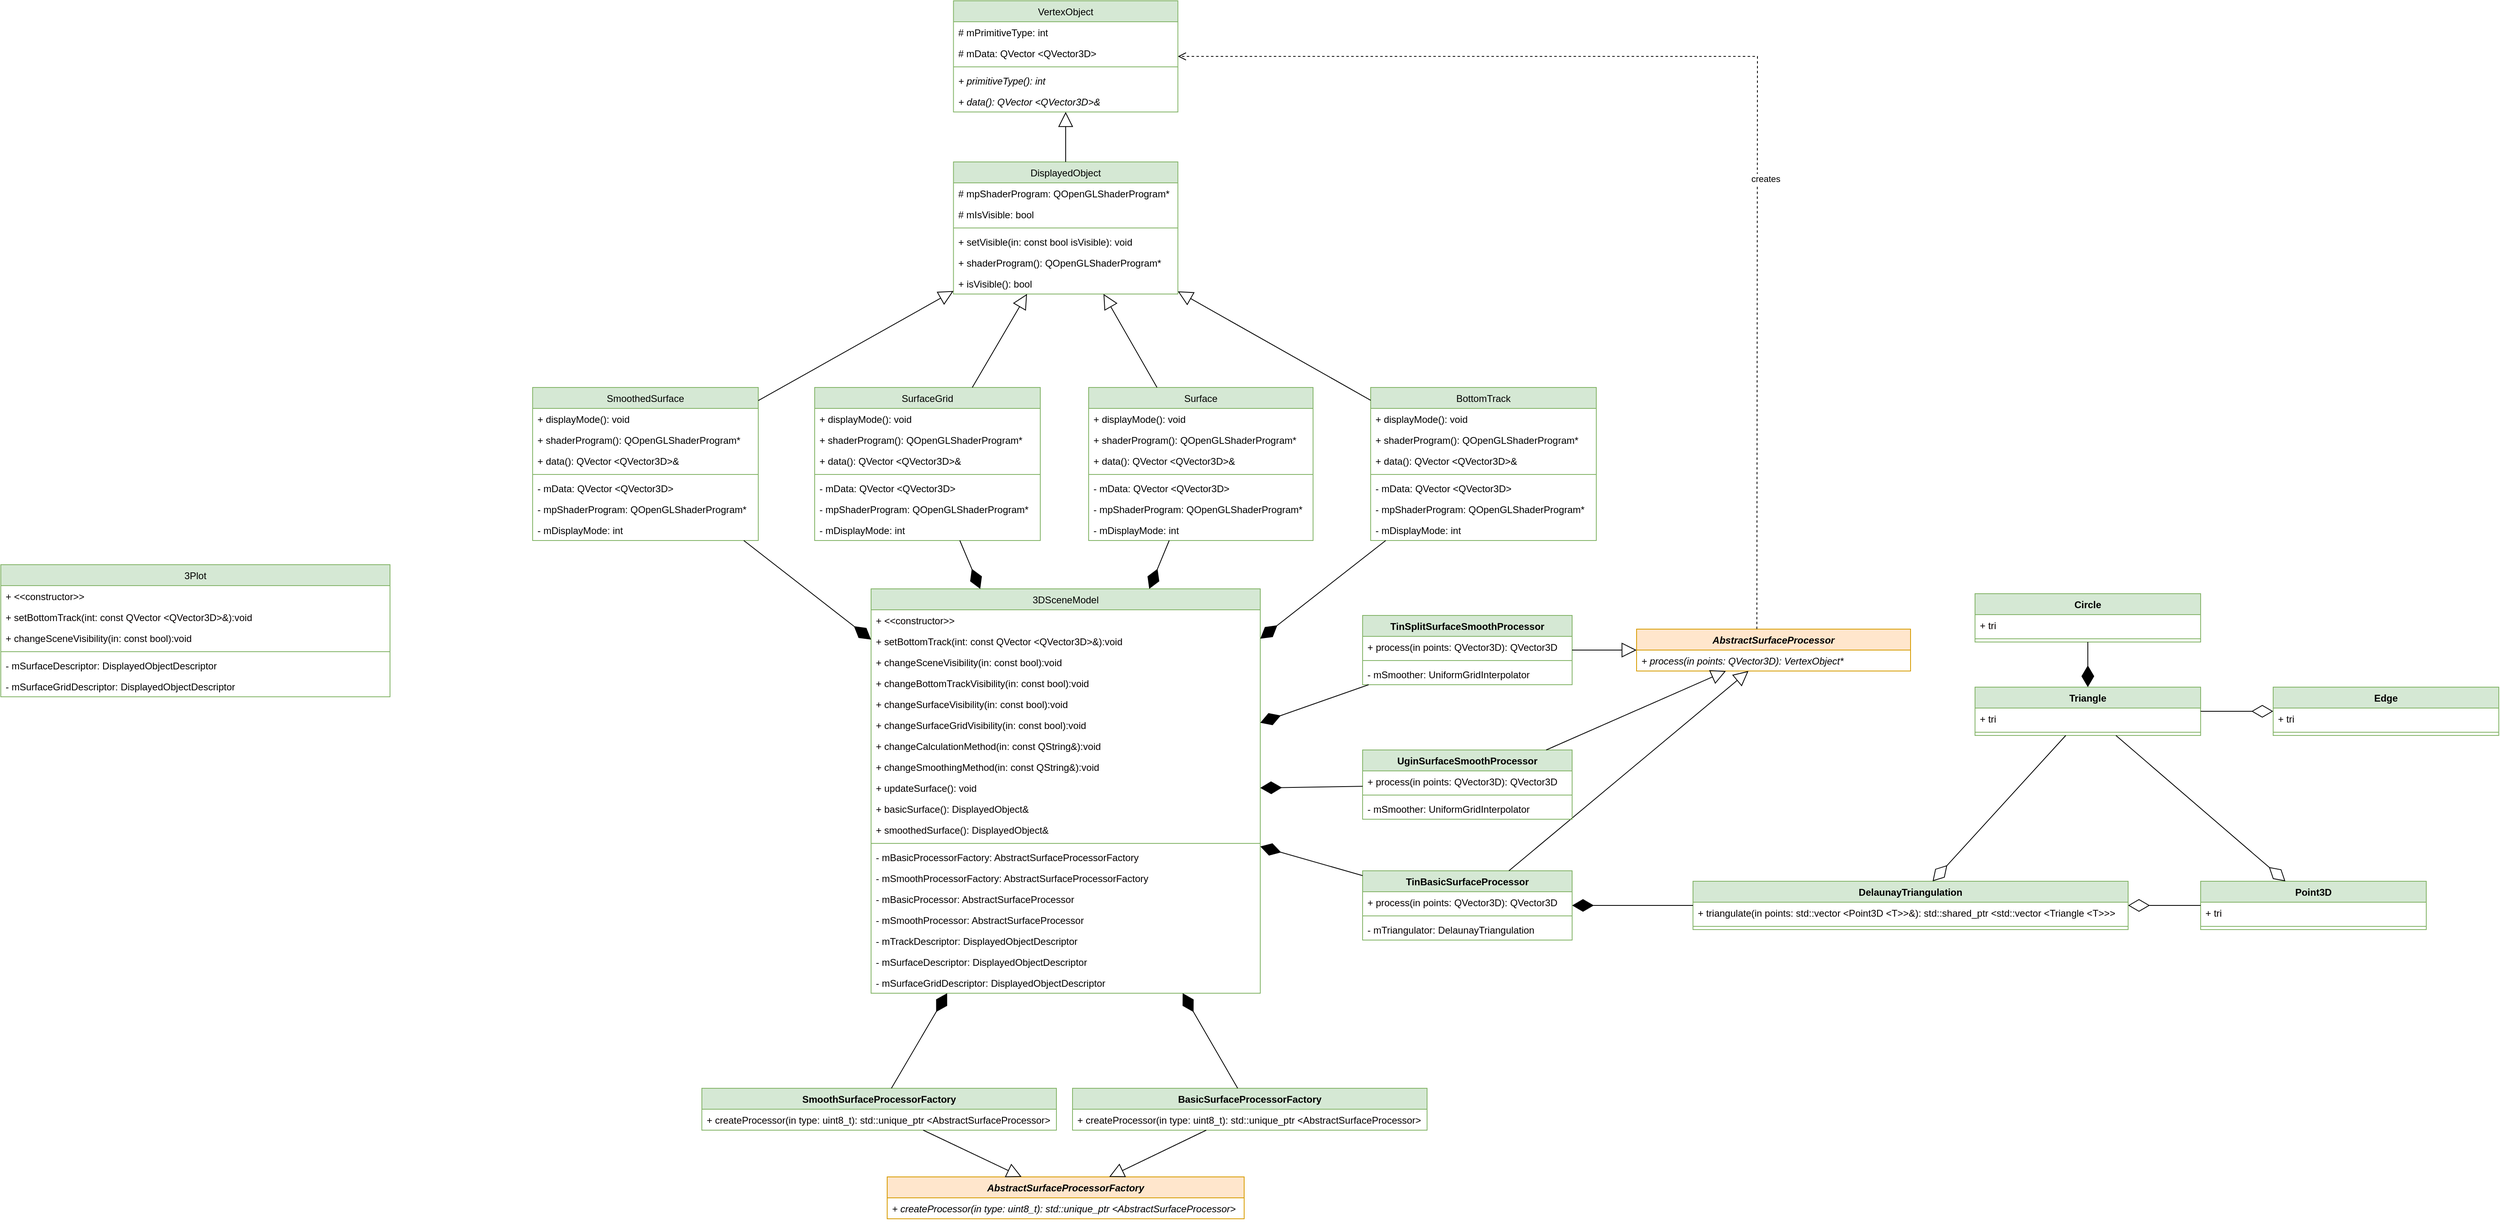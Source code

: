 <mxfile version="20.3.0" type="device"><diagram id="d9WcJNvG8bkz8y6dyfS9" name="Страница 1"><mxGraphModel dx="3432" dy="2240" grid="1" gridSize="10" guides="1" tooltips="1" connect="1" arrows="1" fold="1" page="1" pageScale="1" pageWidth="827" pageHeight="1169" math="0" shadow="0"><root><mxCell id="0"/><mxCell id="1" parent="0"/><mxCell id="QxfBw-sNhfoMtWHaWLDq-12" value="3DSceneModel" style="swimlane;fontStyle=0;childLayout=stackLayout;horizontal=1;startSize=26;fillColor=#d5e8d4;horizontalStack=0;resizeParent=1;resizeParentMax=0;resizeLast=0;collapsible=1;marginBottom=0;strokeColor=#82b366;" parent="1" vertex="1"><mxGeometry x="-110" y="100" width="483" height="502" as="geometry"/></mxCell><mxCell id="y-zBwr29xIFpd0uMXeUj-56" value="+ &lt;&lt;constructor&gt;&gt;" style="text;strokeColor=none;fillColor=none;align=left;verticalAlign=top;spacingLeft=4;spacingRight=4;overflow=hidden;rotatable=0;points=[[0,0.5],[1,0.5]];portConstraint=eastwest;fontColor=#050000;" parent="QxfBw-sNhfoMtWHaWLDq-12" vertex="1"><mxGeometry y="26" width="483" height="26" as="geometry"/></mxCell><mxCell id="VP7Y-SHvlkY6vXFuj2v_-27" value="+ setBottomTrack(int: const QVector &lt;QVector3D&gt;&amp;):void" style="text;strokeColor=none;fillColor=none;align=left;verticalAlign=top;spacingLeft=4;spacingRight=4;overflow=hidden;rotatable=0;points=[[0,0.5],[1,0.5]];portConstraint=eastwest;fontColor=#050000;" parent="QxfBw-sNhfoMtWHaWLDq-12" vertex="1"><mxGeometry y="52" width="483" height="26" as="geometry"/></mxCell><mxCell id="VP7Y-SHvlkY6vXFuj2v_-28" value="+ changeSceneVisibility(in: const bool):void" style="text;strokeColor=none;fillColor=none;align=left;verticalAlign=top;spacingLeft=4;spacingRight=4;overflow=hidden;rotatable=0;points=[[0,0.5],[1,0.5]];portConstraint=eastwest;fontColor=#050000;" parent="QxfBw-sNhfoMtWHaWLDq-12" vertex="1"><mxGeometry y="78" width="483" height="26" as="geometry"/></mxCell><mxCell id="VP7Y-SHvlkY6vXFuj2v_-29" value="+ changeBottomTrackVisibility(in: const bool):void" style="text;strokeColor=none;fillColor=none;align=left;verticalAlign=top;spacingLeft=4;spacingRight=4;overflow=hidden;rotatable=0;points=[[0,0.5],[1,0.5]];portConstraint=eastwest;fontColor=#050000;" parent="QxfBw-sNhfoMtWHaWLDq-12" vertex="1"><mxGeometry y="104" width="483" height="26" as="geometry"/></mxCell><mxCell id="VP7Y-SHvlkY6vXFuj2v_-30" value="+ changeSurfaceVisibility(in: const bool):void" style="text;strokeColor=none;fillColor=none;align=left;verticalAlign=top;spacingLeft=4;spacingRight=4;overflow=hidden;rotatable=0;points=[[0,0.5],[1,0.5]];portConstraint=eastwest;fontColor=#050000;" parent="QxfBw-sNhfoMtWHaWLDq-12" vertex="1"><mxGeometry y="130" width="483" height="26" as="geometry"/></mxCell><mxCell id="VP7Y-SHvlkY6vXFuj2v_-31" value="+ changeSurfaceGridVisibility(in: const bool):void" style="text;strokeColor=none;fillColor=none;align=left;verticalAlign=top;spacingLeft=4;spacingRight=4;overflow=hidden;rotatable=0;points=[[0,0.5],[1,0.5]];portConstraint=eastwest;fontColor=#050000;" parent="QxfBw-sNhfoMtWHaWLDq-12" vertex="1"><mxGeometry y="156" width="483" height="26" as="geometry"/></mxCell><mxCell id="VP7Y-SHvlkY6vXFuj2v_-32" value="+ changeCalculationMethod(in: const QString&amp;):void" style="text;strokeColor=none;fillColor=none;align=left;verticalAlign=top;spacingLeft=4;spacingRight=4;overflow=hidden;rotatable=0;points=[[0,0.5],[1,0.5]];portConstraint=eastwest;fontColor=#050000;" parent="QxfBw-sNhfoMtWHaWLDq-12" vertex="1"><mxGeometry y="182" width="483" height="26" as="geometry"/></mxCell><mxCell id="VP7Y-SHvlkY6vXFuj2v_-33" value="+ changeSmoothingMethod(in: const QString&amp;):void" style="text;strokeColor=none;fillColor=none;align=left;verticalAlign=top;spacingLeft=4;spacingRight=4;overflow=hidden;rotatable=0;points=[[0,0.5],[1,0.5]];portConstraint=eastwest;fontColor=#050000;" parent="QxfBw-sNhfoMtWHaWLDq-12" vertex="1"><mxGeometry y="208" width="483" height="26" as="geometry"/></mxCell><mxCell id="VP7Y-SHvlkY6vXFuj2v_-34" value="+ updateSurface(): void" style="text;strokeColor=none;fillColor=none;align=left;verticalAlign=top;spacingLeft=4;spacingRight=4;overflow=hidden;rotatable=0;points=[[0,0.5],[1,0.5]];portConstraint=eastwest;fontColor=#050000;" parent="QxfBw-sNhfoMtWHaWLDq-12" vertex="1"><mxGeometry y="234" width="483" height="26" as="geometry"/></mxCell><mxCell id="VP7Y-SHvlkY6vXFuj2v_-35" value="+ basicSurface(): DisplayedObject&amp;" style="text;strokeColor=none;fillColor=none;align=left;verticalAlign=top;spacingLeft=4;spacingRight=4;overflow=hidden;rotatable=0;points=[[0,0.5],[1,0.5]];portConstraint=eastwest;fontColor=#050000;" parent="QxfBw-sNhfoMtWHaWLDq-12" vertex="1"><mxGeometry y="260" width="483" height="26" as="geometry"/></mxCell><mxCell id="VP7Y-SHvlkY6vXFuj2v_-36" value="+ smoothedSurface(): DisplayedObject&amp;" style="text;strokeColor=none;fillColor=none;align=left;verticalAlign=top;spacingLeft=4;spacingRight=4;overflow=hidden;rotatable=0;points=[[0,0.5],[1,0.5]];portConstraint=eastwest;fontColor=#050000;" parent="QxfBw-sNhfoMtWHaWLDq-12" vertex="1"><mxGeometry y="286" width="483" height="26" as="geometry"/></mxCell><mxCell id="y-zBwr29xIFpd0uMXeUj-54" value="" style="line;strokeWidth=1;fillColor=none;align=left;verticalAlign=middle;spacingTop=-1;spacingLeft=3;spacingRight=3;rotatable=0;labelPosition=right;points=[];portConstraint=eastwest;strokeColor=inherit;fontColor=#050000;" parent="QxfBw-sNhfoMtWHaWLDq-12" vertex="1"><mxGeometry y="312" width="483" height="8" as="geometry"/></mxCell><mxCell id="y-zBwr29xIFpd0uMXeUj-55" value="- mBasicProcessorFactory: AbstractSurfaceProcessorFactory" style="text;strokeColor=none;fillColor=none;align=left;verticalAlign=top;spacingLeft=4;spacingRight=4;overflow=hidden;rotatable=0;points=[[0,0.5],[1,0.5]];portConstraint=eastwest;fontColor=#050000;" parent="QxfBw-sNhfoMtWHaWLDq-12" vertex="1"><mxGeometry y="320" width="483" height="26" as="geometry"/></mxCell><mxCell id="y-zBwr29xIFpd0uMXeUj-57" value="- mSmoothProcessorFactory: AbstractSurfaceProcessorFactory" style="text;strokeColor=none;fillColor=none;align=left;verticalAlign=top;spacingLeft=4;spacingRight=4;overflow=hidden;rotatable=0;points=[[0,0.5],[1,0.5]];portConstraint=eastwest;fontColor=#050000;" parent="QxfBw-sNhfoMtWHaWLDq-12" vertex="1"><mxGeometry y="346" width="483" height="26" as="geometry"/></mxCell><mxCell id="y-zBwr29xIFpd0uMXeUj-58" value="- mBasicProcessor: AbstractSurfaceProcessor" style="text;strokeColor=none;fillColor=none;align=left;verticalAlign=top;spacingLeft=4;spacingRight=4;overflow=hidden;rotatable=0;points=[[0,0.5],[1,0.5]];portConstraint=eastwest;fontColor=#050000;" parent="QxfBw-sNhfoMtWHaWLDq-12" vertex="1"><mxGeometry y="372" width="483" height="26" as="geometry"/></mxCell><mxCell id="y-zBwr29xIFpd0uMXeUj-59" value="- mSmoothProcessor: AbstractSurfaceProcessor" style="text;strokeColor=none;fillColor=none;align=left;verticalAlign=top;spacingLeft=4;spacingRight=4;overflow=hidden;rotatable=0;points=[[0,0.5],[1,0.5]];portConstraint=eastwest;fontColor=#050000;" parent="QxfBw-sNhfoMtWHaWLDq-12" vertex="1"><mxGeometry y="398" width="483" height="26" as="geometry"/></mxCell><mxCell id="ht0IuejLkrolbyFyvXeu-29" value="- mTrackDescriptor: DisplayedObjectDescriptor" style="text;strokeColor=none;fillColor=none;align=left;verticalAlign=top;spacingLeft=4;spacingRight=4;overflow=hidden;rotatable=0;points=[[0,0.5],[1,0.5]];portConstraint=eastwest;" parent="QxfBw-sNhfoMtWHaWLDq-12" vertex="1"><mxGeometry y="424" width="483" height="26" as="geometry"/></mxCell><mxCell id="ht0IuejLkrolbyFyvXeu-31" value="- mSurfaceDescriptor: DisplayedObjectDescriptor" style="text;strokeColor=none;fillColor=none;align=left;verticalAlign=top;spacingLeft=4;spacingRight=4;overflow=hidden;rotatable=0;points=[[0,0.5],[1,0.5]];portConstraint=eastwest;" parent="QxfBw-sNhfoMtWHaWLDq-12" vertex="1"><mxGeometry y="450" width="483" height="26" as="geometry"/></mxCell><mxCell id="ht0IuejLkrolbyFyvXeu-32" value="- mSurfaceGridDescriptor: DisplayedObjectDescriptor" style="text;strokeColor=none;fillColor=none;align=left;verticalAlign=top;spacingLeft=4;spacingRight=4;overflow=hidden;rotatable=0;points=[[0,0.5],[1,0.5]];portConstraint=eastwest;" parent="QxfBw-sNhfoMtWHaWLDq-12" vertex="1"><mxGeometry y="476" width="483" height="26" as="geometry"/></mxCell><mxCell id="y-zBwr29xIFpd0uMXeUj-5" value="AbstractSurfaceProcessor" style="swimlane;fontStyle=3;childLayout=stackLayout;horizontal=1;startSize=26;fillColor=#ffe6cc;horizontalStack=0;resizeParent=1;resizeParentMax=0;resizeLast=0;collapsible=1;marginBottom=0;strokeColor=#d79b00;" parent="1" vertex="1"><mxGeometry x="840" y="150" width="340" height="52" as="geometry"/></mxCell><mxCell id="y-zBwr29xIFpd0uMXeUj-10" value="+ process(in points: QVector3D): VertexObject*" style="text;strokeColor=none;fillColor=none;align=left;verticalAlign=top;spacingLeft=4;spacingRight=4;overflow=hidden;rotatable=0;points=[[0,0.5],[1,0.5]];portConstraint=eastwest;fontStyle=2" parent="y-zBwr29xIFpd0uMXeUj-5" vertex="1"><mxGeometry y="26" width="340" height="26" as="geometry"/></mxCell><mxCell id="y-zBwr29xIFpd0uMXeUj-13" value="TinBasicSurfaceProcessor" style="swimlane;fontStyle=1;childLayout=stackLayout;horizontal=1;startSize=26;fillColor=#d5e8d4;horizontalStack=0;resizeParent=1;resizeParentMax=0;resizeLast=0;collapsible=1;marginBottom=0;strokeColor=#82b366;" parent="1" vertex="1"><mxGeometry x="500" y="450" width="260" height="86" as="geometry"/></mxCell><mxCell id="y-zBwr29xIFpd0uMXeUj-14" value="+ process(in points: QVector3D): QVector3D" style="text;strokeColor=none;fillColor=none;align=left;verticalAlign=top;spacingLeft=4;spacingRight=4;overflow=hidden;rotatable=0;points=[[0,0.5],[1,0.5]];portConstraint=eastwest;fontColor=#050000;" parent="y-zBwr29xIFpd0uMXeUj-13" vertex="1"><mxGeometry y="26" width="260" height="26" as="geometry"/></mxCell><mxCell id="y-zBwr29xIFpd0uMXeUj-18" value="" style="line;strokeWidth=1;fillColor=none;align=left;verticalAlign=middle;spacingTop=-1;spacingLeft=3;spacingRight=3;rotatable=0;labelPosition=right;points=[];portConstraint=eastwest;strokeColor=inherit;fontColor=#050000;" parent="y-zBwr29xIFpd0uMXeUj-13" vertex="1"><mxGeometry y="52" width="260" height="8" as="geometry"/></mxCell><mxCell id="y-zBwr29xIFpd0uMXeUj-20" value="- mTriangulator: DelaunayTriangulation" style="text;strokeColor=none;fillColor=none;align=left;verticalAlign=top;spacingLeft=4;spacingRight=4;overflow=hidden;rotatable=0;points=[[0,0.5],[1,0.5]];portConstraint=eastwest;fontColor=#050000;" parent="y-zBwr29xIFpd0uMXeUj-13" vertex="1"><mxGeometry y="60" width="260" height="26" as="geometry"/></mxCell><mxCell id="y-zBwr29xIFpd0uMXeUj-26" value="" style="endArrow=block;endSize=16;endFill=0;html=1;rounded=0;fontColor=#050000;" parent="1" source="y-zBwr29xIFpd0uMXeUj-13" target="y-zBwr29xIFpd0uMXeUj-5" edge="1"><mxGeometry width="160" relative="1" as="geometry"><mxPoint x="550" y="216" as="sourcePoint"/><mxPoint x="710" y="216" as="targetPoint"/></mxGeometry></mxCell><mxCell id="y-zBwr29xIFpd0uMXeUj-28" value="UginSurfaceSmoothProcessor" style="swimlane;fontStyle=1;childLayout=stackLayout;horizontal=1;startSize=26;fillColor=#d5e8d4;horizontalStack=0;resizeParent=1;resizeParentMax=0;resizeLast=0;collapsible=1;marginBottom=0;strokeColor=#82b366;" parent="1" vertex="1"><mxGeometry x="500" y="300" width="260" height="86" as="geometry"/></mxCell><mxCell id="y-zBwr29xIFpd0uMXeUj-29" value="+ process(in points: QVector3D): QVector3D" style="text;strokeColor=none;fillColor=none;align=left;verticalAlign=top;spacingLeft=4;spacingRight=4;overflow=hidden;rotatable=0;points=[[0,0.5],[1,0.5]];portConstraint=eastwest;fontColor=#050000;" parent="y-zBwr29xIFpd0uMXeUj-28" vertex="1"><mxGeometry y="26" width="260" height="26" as="geometry"/></mxCell><mxCell id="y-zBwr29xIFpd0uMXeUj-30" value="" style="line;strokeWidth=1;fillColor=none;align=left;verticalAlign=middle;spacingTop=-1;spacingLeft=3;spacingRight=3;rotatable=0;labelPosition=right;points=[];portConstraint=eastwest;strokeColor=inherit;fontColor=#050000;" parent="y-zBwr29xIFpd0uMXeUj-28" vertex="1"><mxGeometry y="52" width="260" height="8" as="geometry"/></mxCell><mxCell id="y-zBwr29xIFpd0uMXeUj-31" value="- mSmoother: UniformGridInterpolator" style="text;strokeColor=none;fillColor=none;align=left;verticalAlign=top;spacingLeft=4;spacingRight=4;overflow=hidden;rotatable=0;points=[[0,0.5],[1,0.5]];portConstraint=eastwest;fontColor=#050000;" parent="y-zBwr29xIFpd0uMXeUj-28" vertex="1"><mxGeometry y="60" width="260" height="26" as="geometry"/></mxCell><mxCell id="y-zBwr29xIFpd0uMXeUj-37" value="" style="endArrow=block;endSize=16;endFill=0;html=1;rounded=0;fontColor=#050000;" parent="1" source="y-zBwr29xIFpd0uMXeUj-28" target="y-zBwr29xIFpd0uMXeUj-5" edge="1"><mxGeometry width="160" relative="1" as="geometry"><mxPoint x="1140.003" y="264" as="sourcePoint"/><mxPoint x="1231.307" y="156.0" as="targetPoint"/></mxGeometry></mxCell><mxCell id="y-zBwr29xIFpd0uMXeUj-38" value="AbstractSurfaceProcessorFactory" style="swimlane;fontStyle=3;childLayout=stackLayout;horizontal=1;startSize=26;fillColor=#ffe6cc;horizontalStack=0;resizeParent=1;resizeParentMax=0;resizeLast=0;collapsible=1;marginBottom=0;strokeColor=#d79b00;" parent="1" vertex="1"><mxGeometry x="-90" y="830" width="443" height="52" as="geometry"/></mxCell><mxCell id="y-zBwr29xIFpd0uMXeUj-39" value="+ createProcessor(in type: uint8_t): std::unique_ptr &lt;AbstractSurfaceProcessor&gt;" style="text;strokeColor=none;fillColor=none;align=left;verticalAlign=top;spacingLeft=4;spacingRight=4;overflow=hidden;rotatable=0;points=[[0,0.5],[1,0.5]];portConstraint=eastwest;fontStyle=2" parent="y-zBwr29xIFpd0uMXeUj-38" vertex="1"><mxGeometry y="26" width="443" height="26" as="geometry"/></mxCell><mxCell id="y-zBwr29xIFpd0uMXeUj-43" value="BasicSurfaceProcessorFactory" style="swimlane;fontStyle=1;childLayout=stackLayout;horizontal=1;startSize=26;fillColor=#d5e8d4;horizontalStack=0;resizeParent=1;resizeParentMax=0;resizeLast=0;collapsible=1;marginBottom=0;strokeColor=#82b366;" parent="1" vertex="1"><mxGeometry x="140" y="720" width="440" height="52" as="geometry"/></mxCell><mxCell id="y-zBwr29xIFpd0uMXeUj-44" value="+ createProcessor(in type: uint8_t): std::unique_ptr &lt;AbstractSurfaceProcessor&gt;" style="text;strokeColor=none;fillColor=none;align=left;verticalAlign=top;spacingLeft=4;spacingRight=4;overflow=hidden;rotatable=0;points=[[0,0.5],[1,0.5]];portConstraint=eastwest;fontColor=#050000;" parent="y-zBwr29xIFpd0uMXeUj-43" vertex="1"><mxGeometry y="26" width="440" height="26" as="geometry"/></mxCell><mxCell id="y-zBwr29xIFpd0uMXeUj-47" value="SmoothSurfaceProcessorFactory" style="swimlane;fontStyle=1;childLayout=stackLayout;horizontal=1;startSize=26;fillColor=#d5e8d4;horizontalStack=0;resizeParent=1;resizeParentMax=0;resizeLast=0;collapsible=1;marginBottom=0;strokeColor=#82b366;" parent="1" vertex="1"><mxGeometry x="-320" y="720" width="440" height="52" as="geometry"/></mxCell><mxCell id="y-zBwr29xIFpd0uMXeUj-48" value="+ createProcessor(in type: uint8_t): std::unique_ptr &lt;AbstractSurfaceProcessor&gt;" style="text;strokeColor=none;fillColor=none;align=left;verticalAlign=top;spacingLeft=4;spacingRight=4;overflow=hidden;rotatable=0;points=[[0,0.5],[1,0.5]];portConstraint=eastwest;fontColor=#050000;" parent="y-zBwr29xIFpd0uMXeUj-47" vertex="1"><mxGeometry y="26" width="440" height="26" as="geometry"/></mxCell><mxCell id="y-zBwr29xIFpd0uMXeUj-50" value="" style="endArrow=block;endSize=16;endFill=0;html=1;rounded=0;fontColor=#050000;" parent="1" source="y-zBwr29xIFpd0uMXeUj-47" target="y-zBwr29xIFpd0uMXeUj-38" edge="1"><mxGeometry width="160" relative="1" as="geometry"><mxPoint x="1067" y="1120" as="sourcePoint"/><mxPoint x="1227" y="1120" as="targetPoint"/></mxGeometry></mxCell><mxCell id="y-zBwr29xIFpd0uMXeUj-51" value="" style="endArrow=block;endSize=16;endFill=0;html=1;rounded=0;fontColor=#050000;" parent="1" source="y-zBwr29xIFpd0uMXeUj-43" target="y-zBwr29xIFpd0uMXeUj-38" edge="1"><mxGeometry width="160" relative="1" as="geometry"><mxPoint x="1157" y="900" as="sourcePoint"/><mxPoint x="1317" y="900" as="targetPoint"/></mxGeometry></mxCell><mxCell id="y-zBwr29xIFpd0uMXeUj-52" value="" style="endArrow=diamondThin;endFill=1;endSize=24;html=1;rounded=0;fontColor=#050000;" parent="1" source="y-zBwr29xIFpd0uMXeUj-47" target="QxfBw-sNhfoMtWHaWLDq-12" edge="1"><mxGeometry width="160" relative="1" as="geometry"><mxPoint x="570" y="440" as="sourcePoint"/><mxPoint x="730" y="440" as="targetPoint"/></mxGeometry></mxCell><mxCell id="y-zBwr29xIFpd0uMXeUj-62" value="TinSplitSurfaceSmoothProcessor" style="swimlane;fontStyle=1;childLayout=stackLayout;horizontal=1;startSize=26;fillColor=#d5e8d4;horizontalStack=0;resizeParent=1;resizeParentMax=0;resizeLast=0;collapsible=1;marginBottom=0;strokeColor=#82b366;" parent="1" vertex="1"><mxGeometry x="500" y="133" width="260" height="86" as="geometry"/></mxCell><mxCell id="y-zBwr29xIFpd0uMXeUj-63" value="+ process(in points: QVector3D): QVector3D" style="text;strokeColor=none;fillColor=none;align=left;verticalAlign=top;spacingLeft=4;spacingRight=4;overflow=hidden;rotatable=0;points=[[0,0.5],[1,0.5]];portConstraint=eastwest;fontColor=#050000;" parent="y-zBwr29xIFpd0uMXeUj-62" vertex="1"><mxGeometry y="26" width="260" height="26" as="geometry"/></mxCell><mxCell id="y-zBwr29xIFpd0uMXeUj-64" value="" style="line;strokeWidth=1;fillColor=none;align=left;verticalAlign=middle;spacingTop=-1;spacingLeft=3;spacingRight=3;rotatable=0;labelPosition=right;points=[];portConstraint=eastwest;strokeColor=inherit;fontColor=#050000;" parent="y-zBwr29xIFpd0uMXeUj-62" vertex="1"><mxGeometry y="52" width="260" height="8" as="geometry"/></mxCell><mxCell id="y-zBwr29xIFpd0uMXeUj-65" value="- mSmoother: UniformGridInterpolator" style="text;strokeColor=none;fillColor=none;align=left;verticalAlign=top;spacingLeft=4;spacingRight=4;overflow=hidden;rotatable=0;points=[[0,0.5],[1,0.5]];portConstraint=eastwest;fontColor=#050000;" parent="y-zBwr29xIFpd0uMXeUj-62" vertex="1"><mxGeometry y="60" width="260" height="26" as="geometry"/></mxCell><mxCell id="y-zBwr29xIFpd0uMXeUj-66" value="" style="endArrow=block;endSize=16;endFill=0;html=1;rounded=0;fontColor=#050000;" parent="1" source="y-zBwr29xIFpd0uMXeUj-62" target="y-zBwr29xIFpd0uMXeUj-5" edge="1"><mxGeometry width="160" relative="1" as="geometry"><mxPoint x="1067.0" y="-150.001" as="sourcePoint"/><mxPoint x="910" y="-102.008" as="targetPoint"/></mxGeometry></mxCell><mxCell id="zTfGYTNI43qoE9CZ9rS5-1" value="DelaunayTriangulation" style="swimlane;fontStyle=1;childLayout=stackLayout;horizontal=1;startSize=26;fillColor=#d5e8d4;horizontalStack=0;resizeParent=1;resizeParentMax=0;resizeLast=0;collapsible=1;marginBottom=0;strokeColor=#82b366;" parent="1" vertex="1"><mxGeometry x="910" y="463" width="540" height="60" as="geometry"/></mxCell><mxCell id="zTfGYTNI43qoE9CZ9rS5-2" value="+ triangulate(in points: std::vector &lt;Point3D &lt;T&gt;&gt;&amp;): std::shared_ptr &lt;std::vector &lt;Triangle &lt;T&gt;&gt;&gt;" style="text;strokeColor=none;fillColor=none;align=left;verticalAlign=top;spacingLeft=4;spacingRight=4;overflow=hidden;rotatable=0;points=[[0,0.5],[1,0.5]];portConstraint=eastwest;fontColor=#050000;" parent="zTfGYTNI43qoE9CZ9rS5-1" vertex="1"><mxGeometry y="26" width="540" height="26" as="geometry"/></mxCell><mxCell id="zTfGYTNI43qoE9CZ9rS5-3" value="" style="line;strokeWidth=1;fillColor=none;align=left;verticalAlign=middle;spacingTop=-1;spacingLeft=3;spacingRight=3;rotatable=0;labelPosition=right;points=[];portConstraint=eastwest;strokeColor=inherit;fontColor=#050000;" parent="zTfGYTNI43qoE9CZ9rS5-1" vertex="1"><mxGeometry y="52" width="540" height="8" as="geometry"/></mxCell><mxCell id="zTfGYTNI43qoE9CZ9rS5-5" value="" style="endArrow=diamondThin;endFill=1;endSize=24;html=1;rounded=0;" parent="1" source="zTfGYTNI43qoE9CZ9rS5-1" target="y-zBwr29xIFpd0uMXeUj-13" edge="1"><mxGeometry width="160" relative="1" as="geometry"><mxPoint x="1320" y="450" as="sourcePoint"/><mxPoint x="1480" y="450" as="targetPoint"/></mxGeometry></mxCell><mxCell id="zTfGYTNI43qoE9CZ9rS5-6" value="Point3D" style="swimlane;fontStyle=1;childLayout=stackLayout;horizontal=1;startSize=26;fillColor=#d5e8d4;horizontalStack=0;resizeParent=1;resizeParentMax=0;resizeLast=0;collapsible=1;marginBottom=0;strokeColor=#82b366;" parent="1" vertex="1"><mxGeometry x="1540" y="463" width="280" height="60" as="geometry"/></mxCell><mxCell id="zTfGYTNI43qoE9CZ9rS5-7" value="+ tri" style="text;strokeColor=none;fillColor=none;align=left;verticalAlign=top;spacingLeft=4;spacingRight=4;overflow=hidden;rotatable=0;points=[[0,0.5],[1,0.5]];portConstraint=eastwest;fontColor=#050000;" parent="zTfGYTNI43qoE9CZ9rS5-6" vertex="1"><mxGeometry y="26" width="280" height="26" as="geometry"/></mxCell><mxCell id="zTfGYTNI43qoE9CZ9rS5-8" value="" style="line;strokeWidth=1;fillColor=none;align=left;verticalAlign=middle;spacingTop=-1;spacingLeft=3;spacingRight=3;rotatable=0;labelPosition=right;points=[];portConstraint=eastwest;strokeColor=inherit;fontColor=#050000;" parent="zTfGYTNI43qoE9CZ9rS5-6" vertex="1"><mxGeometry y="52" width="280" height="8" as="geometry"/></mxCell><mxCell id="zTfGYTNI43qoE9CZ9rS5-9" value="" style="endArrow=diamondThin;endFill=0;endSize=24;html=1;rounded=0;" parent="1" source="zTfGYTNI43qoE9CZ9rS5-6" target="zTfGYTNI43qoE9CZ9rS5-1" edge="1"><mxGeometry width="160" relative="1" as="geometry"><mxPoint x="1990" y="450" as="sourcePoint"/><mxPoint x="2150" y="450" as="targetPoint"/></mxGeometry></mxCell><mxCell id="zTfGYTNI43qoE9CZ9rS5-10" value="Edge" style="swimlane;fontStyle=1;childLayout=stackLayout;horizontal=1;startSize=26;fillColor=#d5e8d4;horizontalStack=0;resizeParent=1;resizeParentMax=0;resizeLast=0;collapsible=1;marginBottom=0;strokeColor=#82b366;" parent="1" vertex="1"><mxGeometry x="1630" y="222" width="280" height="60" as="geometry"/></mxCell><mxCell id="zTfGYTNI43qoE9CZ9rS5-11" value="+ tri" style="text;strokeColor=none;fillColor=none;align=left;verticalAlign=top;spacingLeft=4;spacingRight=4;overflow=hidden;rotatable=0;points=[[0,0.5],[1,0.5]];portConstraint=eastwest;fontColor=#050000;" parent="zTfGYTNI43qoE9CZ9rS5-10" vertex="1"><mxGeometry y="26" width="280" height="26" as="geometry"/></mxCell><mxCell id="zTfGYTNI43qoE9CZ9rS5-12" value="" style="line;strokeWidth=1;fillColor=none;align=left;verticalAlign=middle;spacingTop=-1;spacingLeft=3;spacingRight=3;rotatable=0;labelPosition=right;points=[];portConstraint=eastwest;strokeColor=inherit;fontColor=#050000;" parent="zTfGYTNI43qoE9CZ9rS5-10" vertex="1"><mxGeometry y="52" width="280" height="8" as="geometry"/></mxCell><mxCell id="zTfGYTNI43qoE9CZ9rS5-14" value="Circle" style="swimlane;fontStyle=1;childLayout=stackLayout;horizontal=1;startSize=26;fillColor=#d5e8d4;horizontalStack=0;resizeParent=1;resizeParentMax=0;resizeLast=0;collapsible=1;marginBottom=0;strokeColor=#82b366;" parent="1" vertex="1"><mxGeometry x="1260" y="106" width="280" height="60" as="geometry"/></mxCell><mxCell id="zTfGYTNI43qoE9CZ9rS5-15" value="+ tri" style="text;strokeColor=none;fillColor=none;align=left;verticalAlign=top;spacingLeft=4;spacingRight=4;overflow=hidden;rotatable=0;points=[[0,0.5],[1,0.5]];portConstraint=eastwest;fontColor=#050000;" parent="zTfGYTNI43qoE9CZ9rS5-14" vertex="1"><mxGeometry y="26" width="280" height="26" as="geometry"/></mxCell><mxCell id="zTfGYTNI43qoE9CZ9rS5-16" value="" style="line;strokeWidth=1;fillColor=none;align=left;verticalAlign=middle;spacingTop=-1;spacingLeft=3;spacingRight=3;rotatable=0;labelPosition=right;points=[];portConstraint=eastwest;strokeColor=inherit;fontColor=#050000;" parent="zTfGYTNI43qoE9CZ9rS5-14" vertex="1"><mxGeometry y="52" width="280" height="8" as="geometry"/></mxCell><mxCell id="zTfGYTNI43qoE9CZ9rS5-17" value="Triangle" style="swimlane;fontStyle=1;childLayout=stackLayout;horizontal=1;startSize=26;fillColor=#d5e8d4;horizontalStack=0;resizeParent=1;resizeParentMax=0;resizeLast=0;collapsible=1;marginBottom=0;strokeColor=#82b366;" parent="1" vertex="1"><mxGeometry x="1260" y="222" width="280" height="60" as="geometry"/></mxCell><mxCell id="zTfGYTNI43qoE9CZ9rS5-18" value="+ tri" style="text;strokeColor=none;fillColor=none;align=left;verticalAlign=top;spacingLeft=4;spacingRight=4;overflow=hidden;rotatable=0;points=[[0,0.5],[1,0.5]];portConstraint=eastwest;fontColor=#050000;" parent="zTfGYTNI43qoE9CZ9rS5-17" vertex="1"><mxGeometry y="26" width="280" height="26" as="geometry"/></mxCell><mxCell id="zTfGYTNI43qoE9CZ9rS5-19" value="" style="line;strokeWidth=1;fillColor=none;align=left;verticalAlign=middle;spacingTop=-1;spacingLeft=3;spacingRight=3;rotatable=0;labelPosition=right;points=[];portConstraint=eastwest;strokeColor=inherit;fontColor=#050000;" parent="zTfGYTNI43qoE9CZ9rS5-17" vertex="1"><mxGeometry y="52" width="280" height="8" as="geometry"/></mxCell><mxCell id="zTfGYTNI43qoE9CZ9rS5-20" value="" style="endArrow=diamondThin;endFill=0;endSize=24;html=1;rounded=0;" parent="1" source="zTfGYTNI43qoE9CZ9rS5-17" target="zTfGYTNI43qoE9CZ9rS5-1" edge="1"><mxGeometry width="160" relative="1" as="geometry"><mxPoint x="2070" y="160" as="sourcePoint"/><mxPoint x="2230" y="160" as="targetPoint"/></mxGeometry></mxCell><mxCell id="zTfGYTNI43qoE9CZ9rS5-21" value="" style="endArrow=diamondThin;endFill=1;endSize=24;html=1;rounded=0;" parent="1" source="zTfGYTNI43qoE9CZ9rS5-14" target="zTfGYTNI43qoE9CZ9rS5-17" edge="1"><mxGeometry width="160" relative="1" as="geometry"><mxPoint x="1640" y="60" as="sourcePoint"/><mxPoint x="1800" y="60" as="targetPoint"/></mxGeometry></mxCell><mxCell id="zTfGYTNI43qoE9CZ9rS5-22" value="" style="endArrow=diamondThin;endFill=0;endSize=24;html=1;rounded=0;" parent="1" source="zTfGYTNI43qoE9CZ9rS5-17" target="zTfGYTNI43qoE9CZ9rS5-6" edge="1"><mxGeometry width="160" relative="1" as="geometry"><mxPoint x="2140" y="250" as="sourcePoint"/><mxPoint x="2300" y="250" as="targetPoint"/></mxGeometry></mxCell><mxCell id="zTfGYTNI43qoE9CZ9rS5-23" value="" style="endArrow=diamondThin;endFill=0;endSize=24;html=1;rounded=0;" parent="1" source="zTfGYTNI43qoE9CZ9rS5-17" target="zTfGYTNI43qoE9CZ9rS5-10" edge="1"><mxGeometry width="160" relative="1" as="geometry"><mxPoint x="1910" y="60" as="sourcePoint"/><mxPoint x="2070" y="60" as="targetPoint"/></mxGeometry></mxCell><mxCell id="ht0IuejLkrolbyFyvXeu-1" value="" style="endArrow=diamondThin;endFill=1;endSize=24;html=1;rounded=0;fontColor=#050000;" parent="1" source="y-zBwr29xIFpd0uMXeUj-43" target="QxfBw-sNhfoMtWHaWLDq-12" edge="1"><mxGeometry width="160" relative="1" as="geometry"><mxPoint x="29.854" y="500" as="sourcePoint"/><mxPoint x="255.884" y="204" as="targetPoint"/></mxGeometry></mxCell><mxCell id="ht0IuejLkrolbyFyvXeu-2" value="DisplayedObject" style="swimlane;fontStyle=0;childLayout=stackLayout;horizontal=1;startSize=26;fillColor=#d5e8d4;horizontalStack=0;resizeParent=1;resizeParentMax=0;resizeLast=0;collapsible=1;marginBottom=0;strokeColor=#82b366;" parent="1" vertex="1"><mxGeometry x="-7.75" y="-430" width="278.5" height="164" as="geometry"/></mxCell><mxCell id="VP7Y-SHvlkY6vXFuj2v_-38" value="# mpShaderProgram: QOpenGLShaderProgram*" style="text;strokeColor=none;fillColor=none;align=left;verticalAlign=top;spacingLeft=4;spacingRight=4;overflow=hidden;rotatable=0;points=[[0,0.5],[1,0.5]];portConstraint=eastwest;" parent="ht0IuejLkrolbyFyvXeu-2" vertex="1"><mxGeometry y="26" width="278.5" height="26" as="geometry"/></mxCell><mxCell id="J_HPk61G7yyHZ-N6CYLj-27" value="# mIsVisible: bool" style="text;strokeColor=none;fillColor=none;align=left;verticalAlign=top;spacingLeft=4;spacingRight=4;overflow=hidden;rotatable=0;points=[[0,0.5],[1,0.5]];portConstraint=eastwest;" parent="ht0IuejLkrolbyFyvXeu-2" vertex="1"><mxGeometry y="52" width="278.5" height="26" as="geometry"/></mxCell><mxCell id="VP7Y-SHvlkY6vXFuj2v_-17" value="" style="line;strokeWidth=1;fillColor=none;align=left;verticalAlign=middle;spacingTop=-1;spacingLeft=3;spacingRight=3;rotatable=0;labelPosition=right;points=[];portConstraint=eastwest;strokeColor=inherit;" parent="ht0IuejLkrolbyFyvXeu-2" vertex="1"><mxGeometry y="78" width="278.5" height="8" as="geometry"/></mxCell><mxCell id="J_HPk61G7yyHZ-N6CYLj-26" value="+ setVisible(in: const bool isVisible): void" style="text;strokeColor=none;fillColor=none;align=left;verticalAlign=top;spacingLeft=4;spacingRight=4;overflow=hidden;rotatable=0;points=[[0,0.5],[1,0.5]];portConstraint=eastwest;" parent="ht0IuejLkrolbyFyvXeu-2" vertex="1"><mxGeometry y="86" width="278.5" height="26" as="geometry"/></mxCell><mxCell id="VP7Y-SHvlkY6vXFuj2v_-37" value="+ shaderProgram(): QOpenGLShaderProgram*" style="text;strokeColor=none;fillColor=none;align=left;verticalAlign=top;spacingLeft=4;spacingRight=4;overflow=hidden;rotatable=0;points=[[0,0.5],[1,0.5]];portConstraint=eastwest;" parent="ht0IuejLkrolbyFyvXeu-2" vertex="1"><mxGeometry y="112" width="278.5" height="26" as="geometry"/></mxCell><mxCell id="J_HPk61G7yyHZ-N6CYLj-25" value="+ isVisible(): bool" style="text;strokeColor=none;fillColor=none;align=left;verticalAlign=top;spacingLeft=4;spacingRight=4;overflow=hidden;rotatable=0;points=[[0,0.5],[1,0.5]];portConstraint=eastwest;" parent="ht0IuejLkrolbyFyvXeu-2" vertex="1"><mxGeometry y="138" width="278.5" height="26" as="geometry"/></mxCell><mxCell id="VP7Y-SHvlkY6vXFuj2v_-1" value="Surface" style="swimlane;fontStyle=0;childLayout=stackLayout;horizontal=1;startSize=26;fillColor=#d5e8d4;horizontalStack=0;resizeParent=1;resizeParentMax=0;resizeLast=0;collapsible=1;marginBottom=0;strokeColor=#82b366;" parent="1" vertex="1"><mxGeometry x="160" y="-150" width="278.5" height="190" as="geometry"/></mxCell><mxCell id="VP7Y-SHvlkY6vXFuj2v_-2" value="+ displayMode(): void" style="text;strokeColor=none;fillColor=none;align=left;verticalAlign=top;spacingLeft=4;spacingRight=4;overflow=hidden;rotatable=0;points=[[0,0.5],[1,0.5]];portConstraint=eastwest;" parent="VP7Y-SHvlkY6vXFuj2v_-1" vertex="1"><mxGeometry y="26" width="278.5" height="26" as="geometry"/></mxCell><mxCell id="VP7Y-SHvlkY6vXFuj2v_-53" value="+ shaderProgram(): QOpenGLShaderProgram*" style="text;strokeColor=none;fillColor=none;align=left;verticalAlign=top;spacingLeft=4;spacingRight=4;overflow=hidden;rotatable=0;points=[[0,0.5],[1,0.5]];portConstraint=eastwest;" parent="VP7Y-SHvlkY6vXFuj2v_-1" vertex="1"><mxGeometry y="52" width="278.5" height="26" as="geometry"/></mxCell><mxCell id="VP7Y-SHvlkY6vXFuj2v_-3" value="+ data(): QVector &lt;QVector3D&gt;&amp;" style="text;strokeColor=none;fillColor=none;align=left;verticalAlign=top;spacingLeft=4;spacingRight=4;overflow=hidden;rotatable=0;points=[[0,0.5],[1,0.5]];portConstraint=eastwest;" parent="VP7Y-SHvlkY6vXFuj2v_-1" vertex="1"><mxGeometry y="78" width="278.5" height="26" as="geometry"/></mxCell><mxCell id="VP7Y-SHvlkY6vXFuj2v_-47" value="" style="line;strokeWidth=1;fillColor=none;align=left;verticalAlign=middle;spacingTop=-1;spacingLeft=3;spacingRight=3;rotatable=0;labelPosition=right;points=[];portConstraint=eastwest;strokeColor=inherit;" parent="VP7Y-SHvlkY6vXFuj2v_-1" vertex="1"><mxGeometry y="104" width="278.5" height="8" as="geometry"/></mxCell><mxCell id="VP7Y-SHvlkY6vXFuj2v_-44" value="- mData: QVector &lt;QVector3D&gt;" style="text;strokeColor=none;fillColor=none;align=left;verticalAlign=top;spacingLeft=4;spacingRight=4;overflow=hidden;rotatable=0;points=[[0,0.5],[1,0.5]];portConstraint=eastwest;" parent="VP7Y-SHvlkY6vXFuj2v_-1" vertex="1"><mxGeometry y="112" width="278.5" height="26" as="geometry"/></mxCell><mxCell id="VP7Y-SHvlkY6vXFuj2v_-46" value="- mpShaderProgram: QOpenGLShaderProgram*" style="text;strokeColor=none;fillColor=none;align=left;verticalAlign=top;spacingLeft=4;spacingRight=4;overflow=hidden;rotatable=0;points=[[0,0.5],[1,0.5]];portConstraint=eastwest;" parent="VP7Y-SHvlkY6vXFuj2v_-1" vertex="1"><mxGeometry y="138" width="278.5" height="26" as="geometry"/></mxCell><mxCell id="VP7Y-SHvlkY6vXFuj2v_-45" value="- mDisplayMode: int" style="text;strokeColor=none;fillColor=none;align=left;verticalAlign=top;spacingLeft=4;spacingRight=4;overflow=hidden;rotatable=0;points=[[0,0.5],[1,0.5]];portConstraint=eastwest;" parent="VP7Y-SHvlkY6vXFuj2v_-1" vertex="1"><mxGeometry y="164" width="278.5" height="26" as="geometry"/></mxCell><mxCell id="VP7Y-SHvlkY6vXFuj2v_-4" value="SurfaceGrid" style="swimlane;fontStyle=0;childLayout=stackLayout;horizontal=1;startSize=26;fillColor=#d5e8d4;horizontalStack=0;resizeParent=1;resizeParentMax=0;resizeLast=0;collapsible=1;marginBottom=0;strokeColor=#82b366;" parent="1" vertex="1"><mxGeometry x="-180" y="-150" width="280" height="190" as="geometry"/></mxCell><mxCell id="VP7Y-SHvlkY6vXFuj2v_-5" value="+ displayMode(): void" style="text;strokeColor=none;fillColor=none;align=left;verticalAlign=top;spacingLeft=4;spacingRight=4;overflow=hidden;rotatable=0;points=[[0,0.5],[1,0.5]];portConstraint=eastwest;" parent="VP7Y-SHvlkY6vXFuj2v_-4" vertex="1"><mxGeometry y="26" width="280" height="26" as="geometry"/></mxCell><mxCell id="VP7Y-SHvlkY6vXFuj2v_-52" value="+ shaderProgram(): QOpenGLShaderProgram*" style="text;strokeColor=none;fillColor=none;align=left;verticalAlign=top;spacingLeft=4;spacingRight=4;overflow=hidden;rotatable=0;points=[[0,0.5],[1,0.5]];portConstraint=eastwest;" parent="VP7Y-SHvlkY6vXFuj2v_-4" vertex="1"><mxGeometry y="52" width="280" height="26" as="geometry"/></mxCell><mxCell id="VP7Y-SHvlkY6vXFuj2v_-6" value="+ data(): QVector &lt;QVector3D&gt;&amp;" style="text;strokeColor=none;fillColor=none;align=left;verticalAlign=top;spacingLeft=4;spacingRight=4;overflow=hidden;rotatable=0;points=[[0,0.5],[1,0.5]];portConstraint=eastwest;" parent="VP7Y-SHvlkY6vXFuj2v_-4" vertex="1"><mxGeometry y="78" width="280" height="26" as="geometry"/></mxCell><mxCell id="VP7Y-SHvlkY6vXFuj2v_-40" value="" style="line;strokeWidth=1;fillColor=none;align=left;verticalAlign=middle;spacingTop=-1;spacingLeft=3;spacingRight=3;rotatable=0;labelPosition=right;points=[];portConstraint=eastwest;strokeColor=inherit;" parent="VP7Y-SHvlkY6vXFuj2v_-4" vertex="1"><mxGeometry y="104" width="280" height="8" as="geometry"/></mxCell><mxCell id="VP7Y-SHvlkY6vXFuj2v_-42" value="- mData: QVector &lt;QVector3D&gt;" style="text;strokeColor=none;fillColor=none;align=left;verticalAlign=top;spacingLeft=4;spacingRight=4;overflow=hidden;rotatable=0;points=[[0,0.5],[1,0.5]];portConstraint=eastwest;" parent="VP7Y-SHvlkY6vXFuj2v_-4" vertex="1"><mxGeometry y="112" width="280" height="26" as="geometry"/></mxCell><mxCell id="VP7Y-SHvlkY6vXFuj2v_-39" value="- mpShaderProgram: QOpenGLShaderProgram*" style="text;strokeColor=none;fillColor=none;align=left;verticalAlign=top;spacingLeft=4;spacingRight=4;overflow=hidden;rotatable=0;points=[[0,0.5],[1,0.5]];portConstraint=eastwest;" parent="VP7Y-SHvlkY6vXFuj2v_-4" vertex="1"><mxGeometry y="138" width="280" height="26" as="geometry"/></mxCell><mxCell id="VP7Y-SHvlkY6vXFuj2v_-41" value="- mDisplayMode: int" style="text;strokeColor=none;fillColor=none;align=left;verticalAlign=top;spacingLeft=4;spacingRight=4;overflow=hidden;rotatable=0;points=[[0,0.5],[1,0.5]];portConstraint=eastwest;" parent="VP7Y-SHvlkY6vXFuj2v_-4" vertex="1"><mxGeometry y="164" width="280" height="26" as="geometry"/></mxCell><mxCell id="VP7Y-SHvlkY6vXFuj2v_-7" value="BottomTrack" style="swimlane;fontStyle=0;childLayout=stackLayout;horizontal=1;startSize=26;fillColor=#d5e8d4;horizontalStack=0;resizeParent=1;resizeParentMax=0;resizeLast=0;collapsible=1;marginBottom=0;strokeColor=#82b366;" parent="1" vertex="1"><mxGeometry x="510" y="-150" width="280" height="190" as="geometry"/></mxCell><mxCell id="VP7Y-SHvlkY6vXFuj2v_-8" value="+ displayMode(): void" style="text;strokeColor=none;fillColor=none;align=left;verticalAlign=top;spacingLeft=4;spacingRight=4;overflow=hidden;rotatable=0;points=[[0,0.5],[1,0.5]];portConstraint=eastwest;" parent="VP7Y-SHvlkY6vXFuj2v_-7" vertex="1"><mxGeometry y="26" width="280" height="26" as="geometry"/></mxCell><mxCell id="VP7Y-SHvlkY6vXFuj2v_-54" value="+ shaderProgram(): QOpenGLShaderProgram*" style="text;strokeColor=none;fillColor=none;align=left;verticalAlign=top;spacingLeft=4;spacingRight=4;overflow=hidden;rotatable=0;points=[[0,0.5],[1,0.5]];portConstraint=eastwest;" parent="VP7Y-SHvlkY6vXFuj2v_-7" vertex="1"><mxGeometry y="52" width="280" height="26" as="geometry"/></mxCell><mxCell id="VP7Y-SHvlkY6vXFuj2v_-9" value="+ data(): QVector &lt;QVector3D&gt;&amp;" style="text;strokeColor=none;fillColor=none;align=left;verticalAlign=top;spacingLeft=4;spacingRight=4;overflow=hidden;rotatable=0;points=[[0,0.5],[1,0.5]];portConstraint=eastwest;" parent="VP7Y-SHvlkY6vXFuj2v_-7" vertex="1"><mxGeometry y="78" width="280" height="26" as="geometry"/></mxCell><mxCell id="VP7Y-SHvlkY6vXFuj2v_-51" value="" style="line;strokeWidth=1;fillColor=none;align=left;verticalAlign=middle;spacingTop=-1;spacingLeft=3;spacingRight=3;rotatable=0;labelPosition=right;points=[];portConstraint=eastwest;strokeColor=inherit;" parent="VP7Y-SHvlkY6vXFuj2v_-7" vertex="1"><mxGeometry y="104" width="280" height="8" as="geometry"/></mxCell><mxCell id="VP7Y-SHvlkY6vXFuj2v_-48" value="- mData: QVector &lt;QVector3D&gt;" style="text;strokeColor=none;fillColor=none;align=left;verticalAlign=top;spacingLeft=4;spacingRight=4;overflow=hidden;rotatable=0;points=[[0,0.5],[1,0.5]];portConstraint=eastwest;" parent="VP7Y-SHvlkY6vXFuj2v_-7" vertex="1"><mxGeometry y="112" width="280" height="26" as="geometry"/></mxCell><mxCell id="VP7Y-SHvlkY6vXFuj2v_-50" value="- mpShaderProgram: QOpenGLShaderProgram*" style="text;strokeColor=none;fillColor=none;align=left;verticalAlign=top;spacingLeft=4;spacingRight=4;overflow=hidden;rotatable=0;points=[[0,0.5],[1,0.5]];portConstraint=eastwest;" parent="VP7Y-SHvlkY6vXFuj2v_-7" vertex="1"><mxGeometry y="138" width="280" height="26" as="geometry"/></mxCell><mxCell id="VP7Y-SHvlkY6vXFuj2v_-49" value="- mDisplayMode: int" style="text;strokeColor=none;fillColor=none;align=left;verticalAlign=top;spacingLeft=4;spacingRight=4;overflow=hidden;rotatable=0;points=[[0,0.5],[1,0.5]];portConstraint=eastwest;" parent="VP7Y-SHvlkY6vXFuj2v_-7" vertex="1"><mxGeometry y="164" width="280" height="26" as="geometry"/></mxCell><mxCell id="VP7Y-SHvlkY6vXFuj2v_-10" value="" style="endArrow=block;endSize=16;endFill=0;html=1;rounded=0;fontColor=#050000;" parent="1" source="VP7Y-SHvlkY6vXFuj2v_-7" target="ht0IuejLkrolbyFyvXeu-2" edge="1"><mxGeometry width="160" relative="1" as="geometry"><mxPoint x="721.75" y="-189" as="sourcePoint"/><mxPoint x="540" y="-110" as="targetPoint"/></mxGeometry></mxCell><mxCell id="VP7Y-SHvlkY6vXFuj2v_-11" value="" style="endArrow=block;endSize=16;endFill=0;html=1;rounded=0;fontColor=#050000;" parent="1" source="VP7Y-SHvlkY6vXFuj2v_-1" target="ht0IuejLkrolbyFyvXeu-2" edge="1"><mxGeometry width="160" relative="1" as="geometry"><mxPoint x="480.002" y="-366" as="sourcePoint"/><mxPoint x="599.018" y="-410" as="targetPoint"/></mxGeometry></mxCell><mxCell id="VP7Y-SHvlkY6vXFuj2v_-12" value="" style="endArrow=block;endSize=16;endFill=0;html=1;rounded=0;fontColor=#050000;" parent="1" source="VP7Y-SHvlkY6vXFuj2v_-4" target="ht0IuejLkrolbyFyvXeu-2" edge="1"><mxGeometry width="160" relative="1" as="geometry"><mxPoint x="455.492" y="-140" as="sourcePoint"/><mxPoint x="574.508" y="-184" as="targetPoint"/></mxGeometry></mxCell><mxCell id="VP7Y-SHvlkY6vXFuj2v_-14" value="" style="endArrow=diamondThin;endFill=1;endSize=24;html=1;rounded=0;" parent="1" source="VP7Y-SHvlkY6vXFuj2v_-1" target="QxfBw-sNhfoMtWHaWLDq-12" edge="1"><mxGeometry width="160" relative="1" as="geometry"><mxPoint x="-20" y="-320" as="sourcePoint"/><mxPoint x="80" y="-60" as="targetPoint"/></mxGeometry></mxCell><mxCell id="VP7Y-SHvlkY6vXFuj2v_-15" value="" style="endArrow=diamondThin;endFill=1;endSize=24;html=1;rounded=0;" parent="1" source="VP7Y-SHvlkY6vXFuj2v_-4" target="QxfBw-sNhfoMtWHaWLDq-12" edge="1"><mxGeometry width="160" relative="1" as="geometry"><mxPoint x="30" y="-210" as="sourcePoint"/><mxPoint x="190" y="-210" as="targetPoint"/></mxGeometry></mxCell><mxCell id="VP7Y-SHvlkY6vXFuj2v_-16" value="" style="endArrow=diamondThin;endFill=1;endSize=24;html=1;rounded=0;" parent="1" source="VP7Y-SHvlkY6vXFuj2v_-7" target="QxfBw-sNhfoMtWHaWLDq-12" edge="1"><mxGeometry width="160" relative="1" as="geometry"><mxPoint x="350" y="-30" as="sourcePoint"/><mxPoint x="510" y="-30" as="targetPoint"/></mxGeometry></mxCell><mxCell id="J_HPk61G7yyHZ-N6CYLj-1" value="" style="endArrow=diamondThin;endFill=1;endSize=24;html=1;rounded=0;" parent="1" source="y-zBwr29xIFpd0uMXeUj-62" target="QxfBw-sNhfoMtWHaWLDq-12" edge="1"><mxGeometry width="160" relative="1" as="geometry"><mxPoint x="510" y="250" as="sourcePoint"/><mxPoint x="670" y="250" as="targetPoint"/></mxGeometry></mxCell><mxCell id="J_HPk61G7yyHZ-N6CYLj-2" value="" style="endArrow=diamondThin;endFill=1;endSize=24;html=1;rounded=0;" parent="1" source="y-zBwr29xIFpd0uMXeUj-28" target="QxfBw-sNhfoMtWHaWLDq-12" edge="1"><mxGeometry width="160" relative="1" as="geometry"><mxPoint x="460" y="290" as="sourcePoint"/><mxPoint x="620" y="290" as="targetPoint"/></mxGeometry></mxCell><mxCell id="J_HPk61G7yyHZ-N6CYLj-3" value="" style="endArrow=diamondThin;endFill=1;endSize=24;html=1;rounded=0;" parent="1" source="y-zBwr29xIFpd0uMXeUj-13" target="QxfBw-sNhfoMtWHaWLDq-12" edge="1"><mxGeometry width="160" relative="1" as="geometry"><mxPoint x="500" y="610" as="sourcePoint"/><mxPoint x="660" y="610" as="targetPoint"/></mxGeometry></mxCell><mxCell id="J_HPk61G7yyHZ-N6CYLj-4" value="SmoothedSurface" style="swimlane;fontStyle=0;childLayout=stackLayout;horizontal=1;startSize=26;fillColor=#d5e8d4;horizontalStack=0;resizeParent=1;resizeParentMax=0;resizeLast=0;collapsible=1;marginBottom=0;strokeColor=#82b366;" parent="1" vertex="1"><mxGeometry x="-530" y="-150" width="280" height="190" as="geometry"/></mxCell><mxCell id="J_HPk61G7yyHZ-N6CYLj-5" value="+ displayMode(): void" style="text;strokeColor=none;fillColor=none;align=left;verticalAlign=top;spacingLeft=4;spacingRight=4;overflow=hidden;rotatable=0;points=[[0,0.5],[1,0.5]];portConstraint=eastwest;" parent="J_HPk61G7yyHZ-N6CYLj-4" vertex="1"><mxGeometry y="26" width="280" height="26" as="geometry"/></mxCell><mxCell id="J_HPk61G7yyHZ-N6CYLj-6" value="+ shaderProgram(): QOpenGLShaderProgram*" style="text;strokeColor=none;fillColor=none;align=left;verticalAlign=top;spacingLeft=4;spacingRight=4;overflow=hidden;rotatable=0;points=[[0,0.5],[1,0.5]];portConstraint=eastwest;" parent="J_HPk61G7yyHZ-N6CYLj-4" vertex="1"><mxGeometry y="52" width="280" height="26" as="geometry"/></mxCell><mxCell id="J_HPk61G7yyHZ-N6CYLj-7" value="+ data(): QVector &lt;QVector3D&gt;&amp;" style="text;strokeColor=none;fillColor=none;align=left;verticalAlign=top;spacingLeft=4;spacingRight=4;overflow=hidden;rotatable=0;points=[[0,0.5],[1,0.5]];portConstraint=eastwest;" parent="J_HPk61G7yyHZ-N6CYLj-4" vertex="1"><mxGeometry y="78" width="280" height="26" as="geometry"/></mxCell><mxCell id="J_HPk61G7yyHZ-N6CYLj-8" value="" style="line;strokeWidth=1;fillColor=none;align=left;verticalAlign=middle;spacingTop=-1;spacingLeft=3;spacingRight=3;rotatable=0;labelPosition=right;points=[];portConstraint=eastwest;strokeColor=inherit;" parent="J_HPk61G7yyHZ-N6CYLj-4" vertex="1"><mxGeometry y="104" width="280" height="8" as="geometry"/></mxCell><mxCell id="J_HPk61G7yyHZ-N6CYLj-9" value="- mData: QVector &lt;QVector3D&gt;" style="text;strokeColor=none;fillColor=none;align=left;verticalAlign=top;spacingLeft=4;spacingRight=4;overflow=hidden;rotatable=0;points=[[0,0.5],[1,0.5]];portConstraint=eastwest;" parent="J_HPk61G7yyHZ-N6CYLj-4" vertex="1"><mxGeometry y="112" width="280" height="26" as="geometry"/></mxCell><mxCell id="J_HPk61G7yyHZ-N6CYLj-10" value="- mpShaderProgram: QOpenGLShaderProgram*" style="text;strokeColor=none;fillColor=none;align=left;verticalAlign=top;spacingLeft=4;spacingRight=4;overflow=hidden;rotatable=0;points=[[0,0.5],[1,0.5]];portConstraint=eastwest;" parent="J_HPk61G7yyHZ-N6CYLj-4" vertex="1"><mxGeometry y="138" width="280" height="26" as="geometry"/></mxCell><mxCell id="J_HPk61G7yyHZ-N6CYLj-11" value="- mDisplayMode: int" style="text;strokeColor=none;fillColor=none;align=left;verticalAlign=top;spacingLeft=4;spacingRight=4;overflow=hidden;rotatable=0;points=[[0,0.5],[1,0.5]];portConstraint=eastwest;" parent="J_HPk61G7yyHZ-N6CYLj-4" vertex="1"><mxGeometry y="164" width="280" height="26" as="geometry"/></mxCell><mxCell id="J_HPk61G7yyHZ-N6CYLj-12" value="" style="endArrow=block;endSize=16;endFill=0;html=1;rounded=0;" parent="1" source="J_HPk61G7yyHZ-N6CYLj-4" target="ht0IuejLkrolbyFyvXeu-2" edge="1"><mxGeometry width="160" relative="1" as="geometry"><mxPoint x="-310" y="-300" as="sourcePoint"/><mxPoint x="-150" y="-300" as="targetPoint"/></mxGeometry></mxCell><mxCell id="J_HPk61G7yyHZ-N6CYLj-13" value="" style="endArrow=diamondThin;endFill=1;endSize=24;html=1;rounded=0;" parent="1" source="J_HPk61G7yyHZ-N6CYLj-4" target="QxfBw-sNhfoMtWHaWLDq-12" edge="1"><mxGeometry width="160" relative="1" as="geometry"><mxPoint x="-400" y="160" as="sourcePoint"/><mxPoint x="-240" y="160" as="targetPoint"/></mxGeometry></mxCell><mxCell id="J_HPk61G7yyHZ-N6CYLj-14" value="VertexObject" style="swimlane;fontStyle=0;childLayout=stackLayout;horizontal=1;startSize=26;fillColor=#d5e8d4;horizontalStack=0;resizeParent=1;resizeParentMax=0;resizeLast=0;collapsible=1;marginBottom=0;strokeColor=#82b366;" parent="1" vertex="1"><mxGeometry x="-7.75" y="-630" width="278.5" height="138" as="geometry"/></mxCell><mxCell id="J_HPk61G7yyHZ-N6CYLj-15" value="# mPrimitiveType: int" style="text;strokeColor=none;fillColor=none;align=left;verticalAlign=top;spacingLeft=4;spacingRight=4;overflow=hidden;rotatable=0;points=[[0,0.5],[1,0.5]];portConstraint=eastwest;" parent="J_HPk61G7yyHZ-N6CYLj-14" vertex="1"><mxGeometry y="26" width="278.5" height="26" as="geometry"/></mxCell><mxCell id="J_HPk61G7yyHZ-N6CYLj-16" value="# mData: QVector &lt;QVector3D&gt;" style="text;strokeColor=none;fillColor=none;align=left;verticalAlign=top;spacingLeft=4;spacingRight=4;overflow=hidden;rotatable=0;points=[[0,0.5],[1,0.5]];portConstraint=eastwest;" parent="J_HPk61G7yyHZ-N6CYLj-14" vertex="1"><mxGeometry y="52" width="278.5" height="26" as="geometry"/></mxCell><mxCell id="J_HPk61G7yyHZ-N6CYLj-18" value="" style="line;strokeWidth=1;fillColor=none;align=left;verticalAlign=middle;spacingTop=-1;spacingLeft=3;spacingRight=3;rotatable=0;labelPosition=right;points=[];portConstraint=eastwest;strokeColor=inherit;" parent="J_HPk61G7yyHZ-N6CYLj-14" vertex="1"><mxGeometry y="78" width="278.5" height="8" as="geometry"/></mxCell><mxCell id="J_HPk61G7yyHZ-N6CYLj-19" value="+ primitiveType(): int" style="text;strokeColor=none;fillColor=none;align=left;verticalAlign=top;spacingLeft=4;spacingRight=4;overflow=hidden;rotatable=0;points=[[0,0.5],[1,0.5]];portConstraint=eastwest;fontStyle=2" parent="J_HPk61G7yyHZ-N6CYLj-14" vertex="1"><mxGeometry y="86" width="278.5" height="26" as="geometry"/></mxCell><mxCell id="J_HPk61G7yyHZ-N6CYLj-21" value="+ data(): QVector &lt;QVector3D&gt;&amp;" style="text;strokeColor=none;fillColor=none;align=left;verticalAlign=top;spacingLeft=4;spacingRight=4;overflow=hidden;rotatable=0;points=[[0,0.5],[1,0.5]];portConstraint=eastwest;fontStyle=2" parent="J_HPk61G7yyHZ-N6CYLj-14" vertex="1"><mxGeometry y="112" width="278.5" height="26" as="geometry"/></mxCell><mxCell id="J_HPk61G7yyHZ-N6CYLj-23" value="" style="endArrow=block;endSize=16;endFill=0;html=1;rounded=0;" parent="1" source="ht0IuejLkrolbyFyvXeu-2" target="J_HPk61G7yyHZ-N6CYLj-14" edge="1"><mxGeometry width="160" relative="1" as="geometry"><mxPoint x="80" y="-470" as="sourcePoint"/><mxPoint x="240" y="-470" as="targetPoint"/></mxGeometry></mxCell><mxCell id="J_HPk61G7yyHZ-N6CYLj-24" value="creates" style="html=1;verticalAlign=bottom;endArrow=open;dashed=1;endSize=8;rounded=0;exitX=0.439;exitY=-0.003;exitDx=0;exitDy=0;exitPerimeter=0;" parent="1" source="y-zBwr29xIFpd0uMXeUj-5" target="J_HPk61G7yyHZ-N6CYLj-14" edge="1"><mxGeometry x="-0.231" y="-10" relative="1" as="geometry"><mxPoint x="980" y="-370" as="sourcePoint"/><mxPoint x="530" y="-500" as="targetPoint"/><Array as="points"><mxPoint x="990" y="-561"/></Array><mxPoint as="offset"/></mxGeometry></mxCell><mxCell id="40zbKU0mHHP7vp7F3XmI-1" value="3Plot" style="swimlane;fontStyle=0;childLayout=stackLayout;horizontal=1;startSize=26;fillColor=#d5e8d4;horizontalStack=0;resizeParent=1;resizeParentMax=0;resizeLast=0;collapsible=1;marginBottom=0;strokeColor=#82b366;" vertex="1" parent="1"><mxGeometry x="-1190" y="70" width="483" height="164" as="geometry"/></mxCell><mxCell id="40zbKU0mHHP7vp7F3XmI-2" value="+ &lt;&lt;constructor&gt;&gt;" style="text;strokeColor=none;fillColor=none;align=left;verticalAlign=top;spacingLeft=4;spacingRight=4;overflow=hidden;rotatable=0;points=[[0,0.5],[1,0.5]];portConstraint=eastwest;fontColor=#050000;" vertex="1" parent="40zbKU0mHHP7vp7F3XmI-1"><mxGeometry y="26" width="483" height="26" as="geometry"/></mxCell><mxCell id="40zbKU0mHHP7vp7F3XmI-3" value="+ setBottomTrack(int: const QVector &lt;QVector3D&gt;&amp;):void" style="text;strokeColor=none;fillColor=none;align=left;verticalAlign=top;spacingLeft=4;spacingRight=4;overflow=hidden;rotatable=0;points=[[0,0.5],[1,0.5]];portConstraint=eastwest;fontColor=#050000;" vertex="1" parent="40zbKU0mHHP7vp7F3XmI-1"><mxGeometry y="52" width="483" height="26" as="geometry"/></mxCell><mxCell id="40zbKU0mHHP7vp7F3XmI-4" value="+ changeSceneVisibility(in: const bool):void" style="text;strokeColor=none;fillColor=none;align=left;verticalAlign=top;spacingLeft=4;spacingRight=4;overflow=hidden;rotatable=0;points=[[0,0.5],[1,0.5]];portConstraint=eastwest;fontColor=#050000;" vertex="1" parent="40zbKU0mHHP7vp7F3XmI-1"><mxGeometry y="78" width="483" height="26" as="geometry"/></mxCell><mxCell id="40zbKU0mHHP7vp7F3XmI-13" value="" style="line;strokeWidth=1;fillColor=none;align=left;verticalAlign=middle;spacingTop=-1;spacingLeft=3;spacingRight=3;rotatable=0;labelPosition=right;points=[];portConstraint=eastwest;strokeColor=inherit;fontColor=#050000;" vertex="1" parent="40zbKU0mHHP7vp7F3XmI-1"><mxGeometry y="104" width="483" height="8" as="geometry"/></mxCell><mxCell id="40zbKU0mHHP7vp7F3XmI-19" value="- mSurfaceDescriptor: DisplayedObjectDescriptor" style="text;strokeColor=none;fillColor=none;align=left;verticalAlign=top;spacingLeft=4;spacingRight=4;overflow=hidden;rotatable=0;points=[[0,0.5],[1,0.5]];portConstraint=eastwest;" vertex="1" parent="40zbKU0mHHP7vp7F3XmI-1"><mxGeometry y="112" width="483" height="26" as="geometry"/></mxCell><mxCell id="40zbKU0mHHP7vp7F3XmI-20" value="- mSurfaceGridDescriptor: DisplayedObjectDescriptor" style="text;strokeColor=none;fillColor=none;align=left;verticalAlign=top;spacingLeft=4;spacingRight=4;overflow=hidden;rotatable=0;points=[[0,0.5],[1,0.5]];portConstraint=eastwest;" vertex="1" parent="40zbKU0mHHP7vp7F3XmI-1"><mxGeometry y="138" width="483" height="26" as="geometry"/></mxCell></root></mxGraphModel></diagram></mxfile>